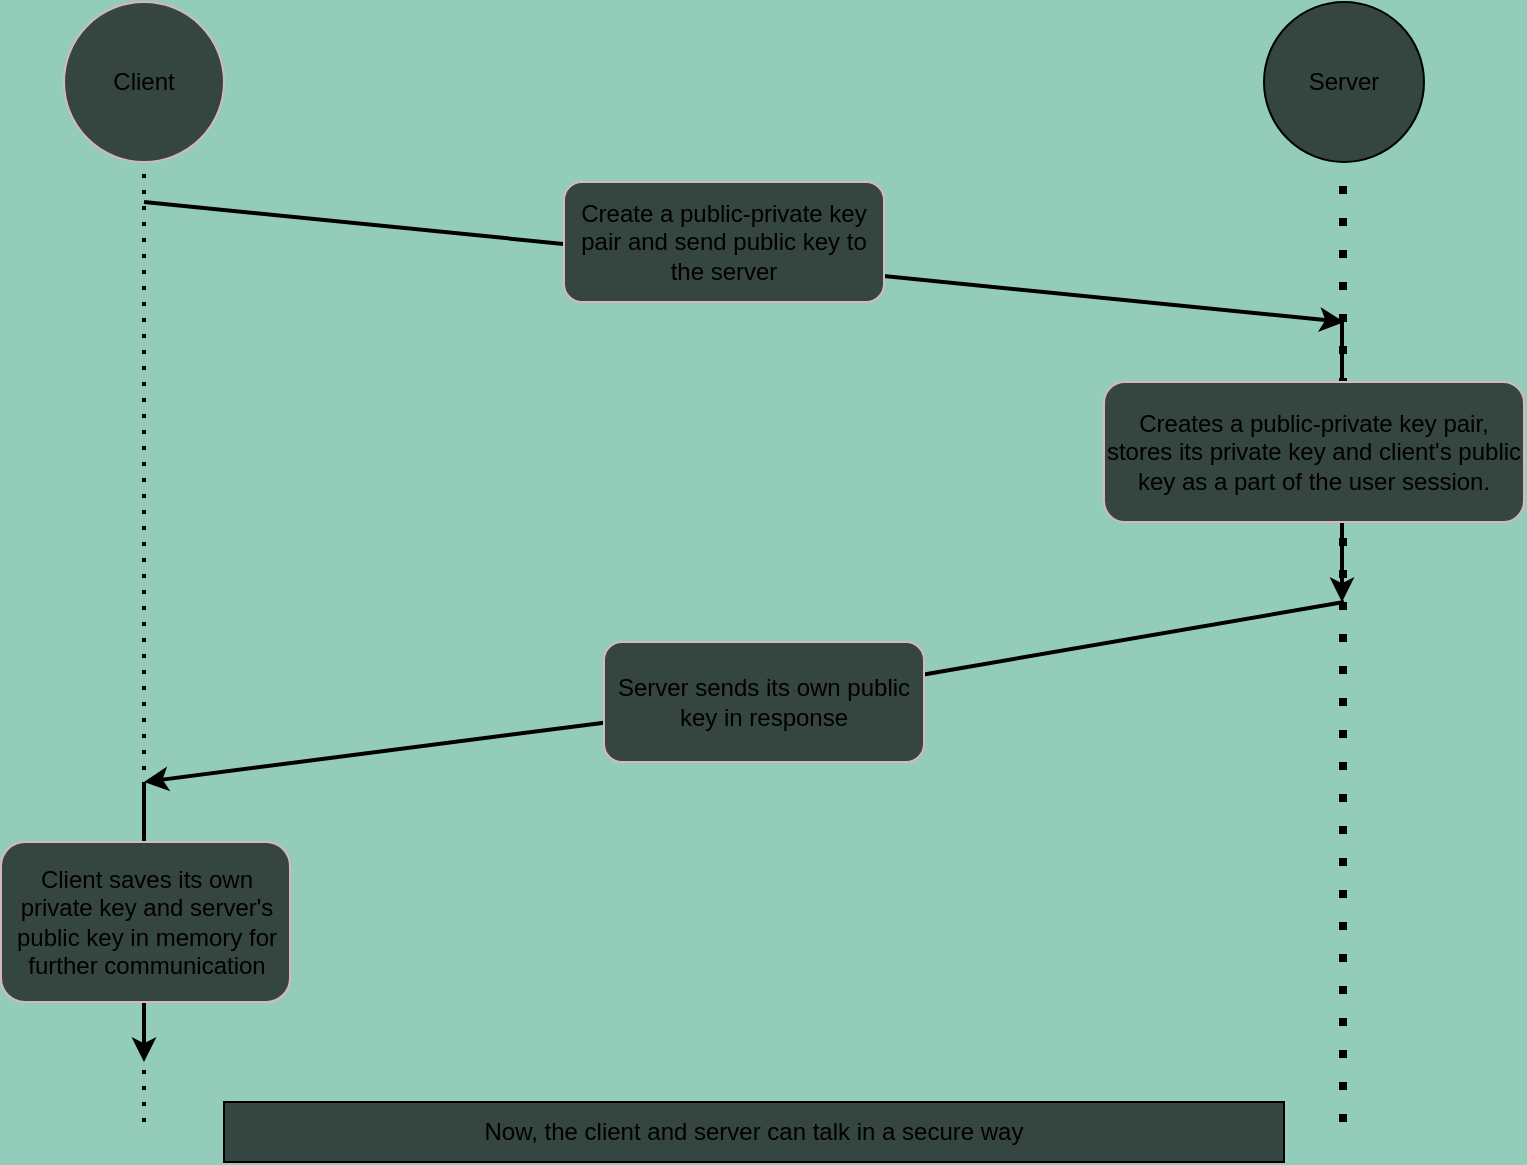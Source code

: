 <mxfile>
    <diagram id="EfPt7qEW66p7dg55XCZY" name="Page-1">
        <mxGraphModel dx="777" dy="647" grid="1" gridSize="10" guides="1" tooltips="1" connect="1" arrows="1" fold="1" page="1" pageScale="1" pageWidth="827" pageHeight="1169" background="#94ccba" math="0" shadow="0">
            <root>
                <mxCell id="0"/>
                <mxCell id="1" parent="0"/>
                <mxCell id="2" value="Client" style="ellipse;whiteSpace=wrap;html=1;aspect=fixed;fillColor=#354540;strokeColor=#d6b8b8;gradientColor=none;gradientDirection=east;fontColor=default;" parent="1" vertex="1">
                    <mxGeometry x="80" y="40" width="80" height="80" as="geometry"/>
                </mxCell>
                <mxCell id="9" value="Server" style="ellipse;whiteSpace=wrap;html=1;aspect=fixed;fillColor=#354540;gradientDirection=east;gradientColor=none;fontColor=default;" parent="1" vertex="1">
                    <mxGeometry x="680" y="40" width="80" height="80" as="geometry"/>
                </mxCell>
                <mxCell id="14" value="" style="endArrow=none;dashed=1;html=1;dashPattern=1 3;strokeWidth=2;entryX=0.5;entryY=1;entryDx=0;entryDy=0;strokeColor=#000000;" parent="1" target="2" edge="1">
                    <mxGeometry width="50" height="50" relative="1" as="geometry">
                        <mxPoint x="120" y="600" as="sourcePoint"/>
                        <mxPoint x="570" y="290" as="targetPoint"/>
                    </mxGeometry>
                </mxCell>
                <mxCell id="15" value="" style="endArrow=none;dashed=1;html=1;dashPattern=1 3;strokeWidth=4;entryX=0.5;entryY=1;entryDx=0;entryDy=0;strokeColor=#000000;" parent="1" edge="1">
                    <mxGeometry width="50" height="50" relative="1" as="geometry">
                        <mxPoint x="719.5" y="600" as="sourcePoint"/>
                        <mxPoint x="719.5" y="120" as="targetPoint"/>
                    </mxGeometry>
                </mxCell>
                <mxCell id="16" value="" style="endArrow=classic;html=1;strokeWidth=2;strokeColor=#000000;" parent="1" edge="1">
                    <mxGeometry width="50" height="50" relative="1" as="geometry">
                        <mxPoint x="120" y="140" as="sourcePoint"/>
                        <mxPoint x="720" y="200" as="targetPoint"/>
                    </mxGeometry>
                </mxCell>
                <mxCell id="5" value="Create a public-private key pair and send public key to the server" style="rounded=1;whiteSpace=wrap;html=1;fillColor=#354540;strokeColor=#d6b8b8;gradientColor=none;gradientDirection=east;fontColor=default;" parent="1" vertex="1">
                    <mxGeometry x="330" y="130" width="160" height="60" as="geometry"/>
                </mxCell>
                <mxCell id="17" value="" style="endArrow=classic;html=1;startArrow=none;strokeWidth=2;strokeColor=#000000;" parent="1" source="12" edge="1">
                    <mxGeometry width="50" height="50" relative="1" as="geometry">
                        <mxPoint x="720" y="340" as="sourcePoint"/>
                        <mxPoint x="120" y="430" as="targetPoint"/>
                    </mxGeometry>
                </mxCell>
                <mxCell id="20" value="" style="endArrow=classic;html=1;strokeWidth=2;strokeColor=#000000;" parent="1" edge="1">
                    <mxGeometry width="50" height="50" relative="1" as="geometry">
                        <mxPoint x="719" y="200" as="sourcePoint"/>
                        <mxPoint x="719" y="340" as="targetPoint"/>
                    </mxGeometry>
                </mxCell>
                <mxCell id="19" value="&lt;span style=&quot;font-family: Helvetica; font-size: 12px; font-style: normal; font-variant-ligatures: normal; font-variant-caps: normal; letter-spacing: normal; orphans: 2; text-align: center; text-indent: 0px; text-transform: none; widows: 2; word-spacing: 0px; -webkit-text-stroke-width: 0px; text-decoration-thickness: initial; text-decoration-style: initial; text-decoration-color: initial; float: none; display: inline !important;&quot;&gt;Creates a public-private key pair, stores its private key and client's public key as a part of the user session.&lt;/span&gt;" style="rounded=1;whiteSpace=wrap;html=1;strokeWidth=1;fillColor=#354540;strokeColor=#d6b8b8;gradientColor=none;gradientDirection=east;fontStyle=0;labelBackgroundColor=none;fontColor=default;" parent="1" vertex="1">
                    <mxGeometry x="600" y="230" width="210" height="70" as="geometry"/>
                </mxCell>
                <mxCell id="21" value="" style="endArrow=none;html=1;strokeWidth=2;strokeColor=#000000;" parent="1" target="12" edge="1">
                    <mxGeometry width="50" height="50" relative="1" as="geometry">
                        <mxPoint x="720" y="340" as="sourcePoint"/>
                        <mxPoint x="120" y="430" as="targetPoint"/>
                    </mxGeometry>
                </mxCell>
                <mxCell id="12" value="Server sends its own public key in response" style="rounded=1;whiteSpace=wrap;html=1;fillColor=#354540;strokeColor=#d6b8b8;gradientColor=none;gradientDirection=east;fontColor=default;" parent="1" vertex="1">
                    <mxGeometry x="350" y="360" width="160" height="60" as="geometry"/>
                </mxCell>
                <mxCell id="22" value="" style="endArrow=classic;html=1;strokeWidth=2;strokeColor=#000000;" parent="1" edge="1">
                    <mxGeometry width="50" height="50" relative="1" as="geometry">
                        <mxPoint x="120" y="430" as="sourcePoint"/>
                        <mxPoint x="120" y="570" as="targetPoint"/>
                    </mxGeometry>
                </mxCell>
                <mxCell id="23" value="Client saves its own private key and server's public key in memory for further communication" style="rounded=1;whiteSpace=wrap;html=1;strokeWidth=1;fillColor=#354540;strokeColor=#d6b8b8;gradientColor=none;gradientDirection=east;fontColor=default;" parent="1" vertex="1">
                    <mxGeometry x="48.5" y="460" width="144.5" height="80" as="geometry"/>
                </mxCell>
                <mxCell id="24" value="Now, the client and server can talk in a secure way" style="rounded=0;whiteSpace=wrap;html=1;strokeWidth=1;fillColor=#354540;gradientColor=none;fontColor=default;" parent="1" vertex="1">
                    <mxGeometry x="160" y="590" width="530" height="30" as="geometry"/>
                </mxCell>
            </root>
        </mxGraphModel>
    </diagram>
</mxfile>
